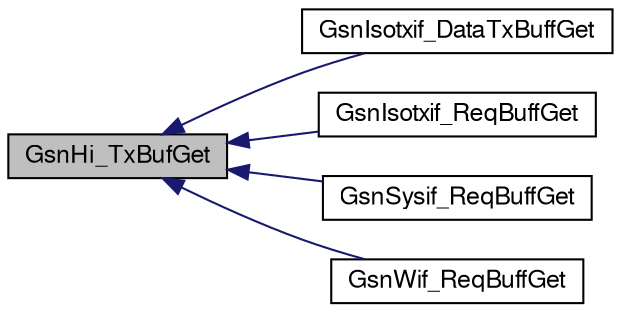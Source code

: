 digraph G
{
  edge [fontname="FreeSans",fontsize="12",labelfontname="FreeSans",labelfontsize="12"];
  node [fontname="FreeSans",fontsize="12",shape=record];
  rankdir=LR;
  Node1 [label="GsnHi_TxBufGet",height=0.2,width=0.4,color="black", fillcolor="grey75", style="filled" fontcolor="black"];
  Node1 -> Node2 [dir=back,color="midnightblue",fontsize="12",style="solid",fontname="FreeSans"];
  Node2 [label="GsnIsotxif_DataTxBuffGet",height=0.2,width=0.4,color="black", fillcolor="white", style="filled",URL="$a00538.html#af933ec0dba7fa993e8ebadd9f4f8a175"];
  Node1 -> Node3 [dir=back,color="midnightblue",fontsize="12",style="solid",fontname="FreeSans"];
  Node3 [label="GsnIsotxif_ReqBuffGet",height=0.2,width=0.4,color="black", fillcolor="white", style="filled",URL="$a00538.html#a8f5ca5a5f5fce715ab6d70a8cd50896c"];
  Node1 -> Node4 [dir=back,color="midnightblue",fontsize="12",style="solid",fontname="FreeSans"];
  Node4 [label="GsnSysif_ReqBuffGet",height=0.2,width=0.4,color="black", fillcolor="white", style="filled",URL="$a00618.html#a36cc1c60e30963385c20506a0cd73407"];
  Node1 -> Node5 [dir=back,color="midnightblue",fontsize="12",style="solid",fontname="FreeSans"];
  Node5 [label="GsnWif_ReqBuffGet",height=0.2,width=0.4,color="black", fillcolor="white", style="filled",URL="$a00627.html#a6671a7e2a8f70bf6a480f6ce80555289"];
}
